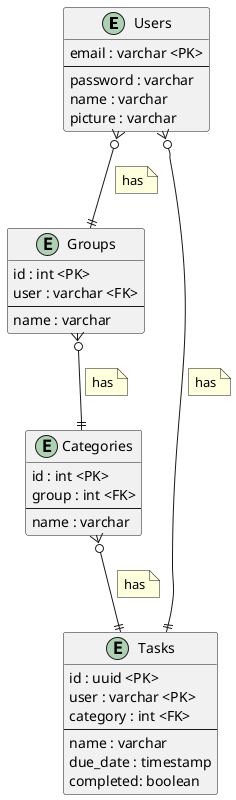 @startuml todocible

entity Users {
  email : varchar <PK>
  --
  password : varchar
  name : varchar
  picture : varchar
}

entity Groups {
  id : int <PK>
  user : varchar <FK>
  --
  name : varchar
}

entity Categories {
  id : int <PK>
  group : int <FK>
  --
  name : varchar
}

entity Tasks {
  id : uuid <PK>
  user : varchar <PK>
  category : int <FK>
  --
  name : varchar
  due_date : timestamp
  completed: boolean
}

Users }o--|| Groups
note on link
  has
end note

Users }o--|| Tasks
note on link
  has
end note

Categories }o--|| Tasks
note on link
  has
end note

Groups }o--|| Categories
note on link
  has
end note

@enduml